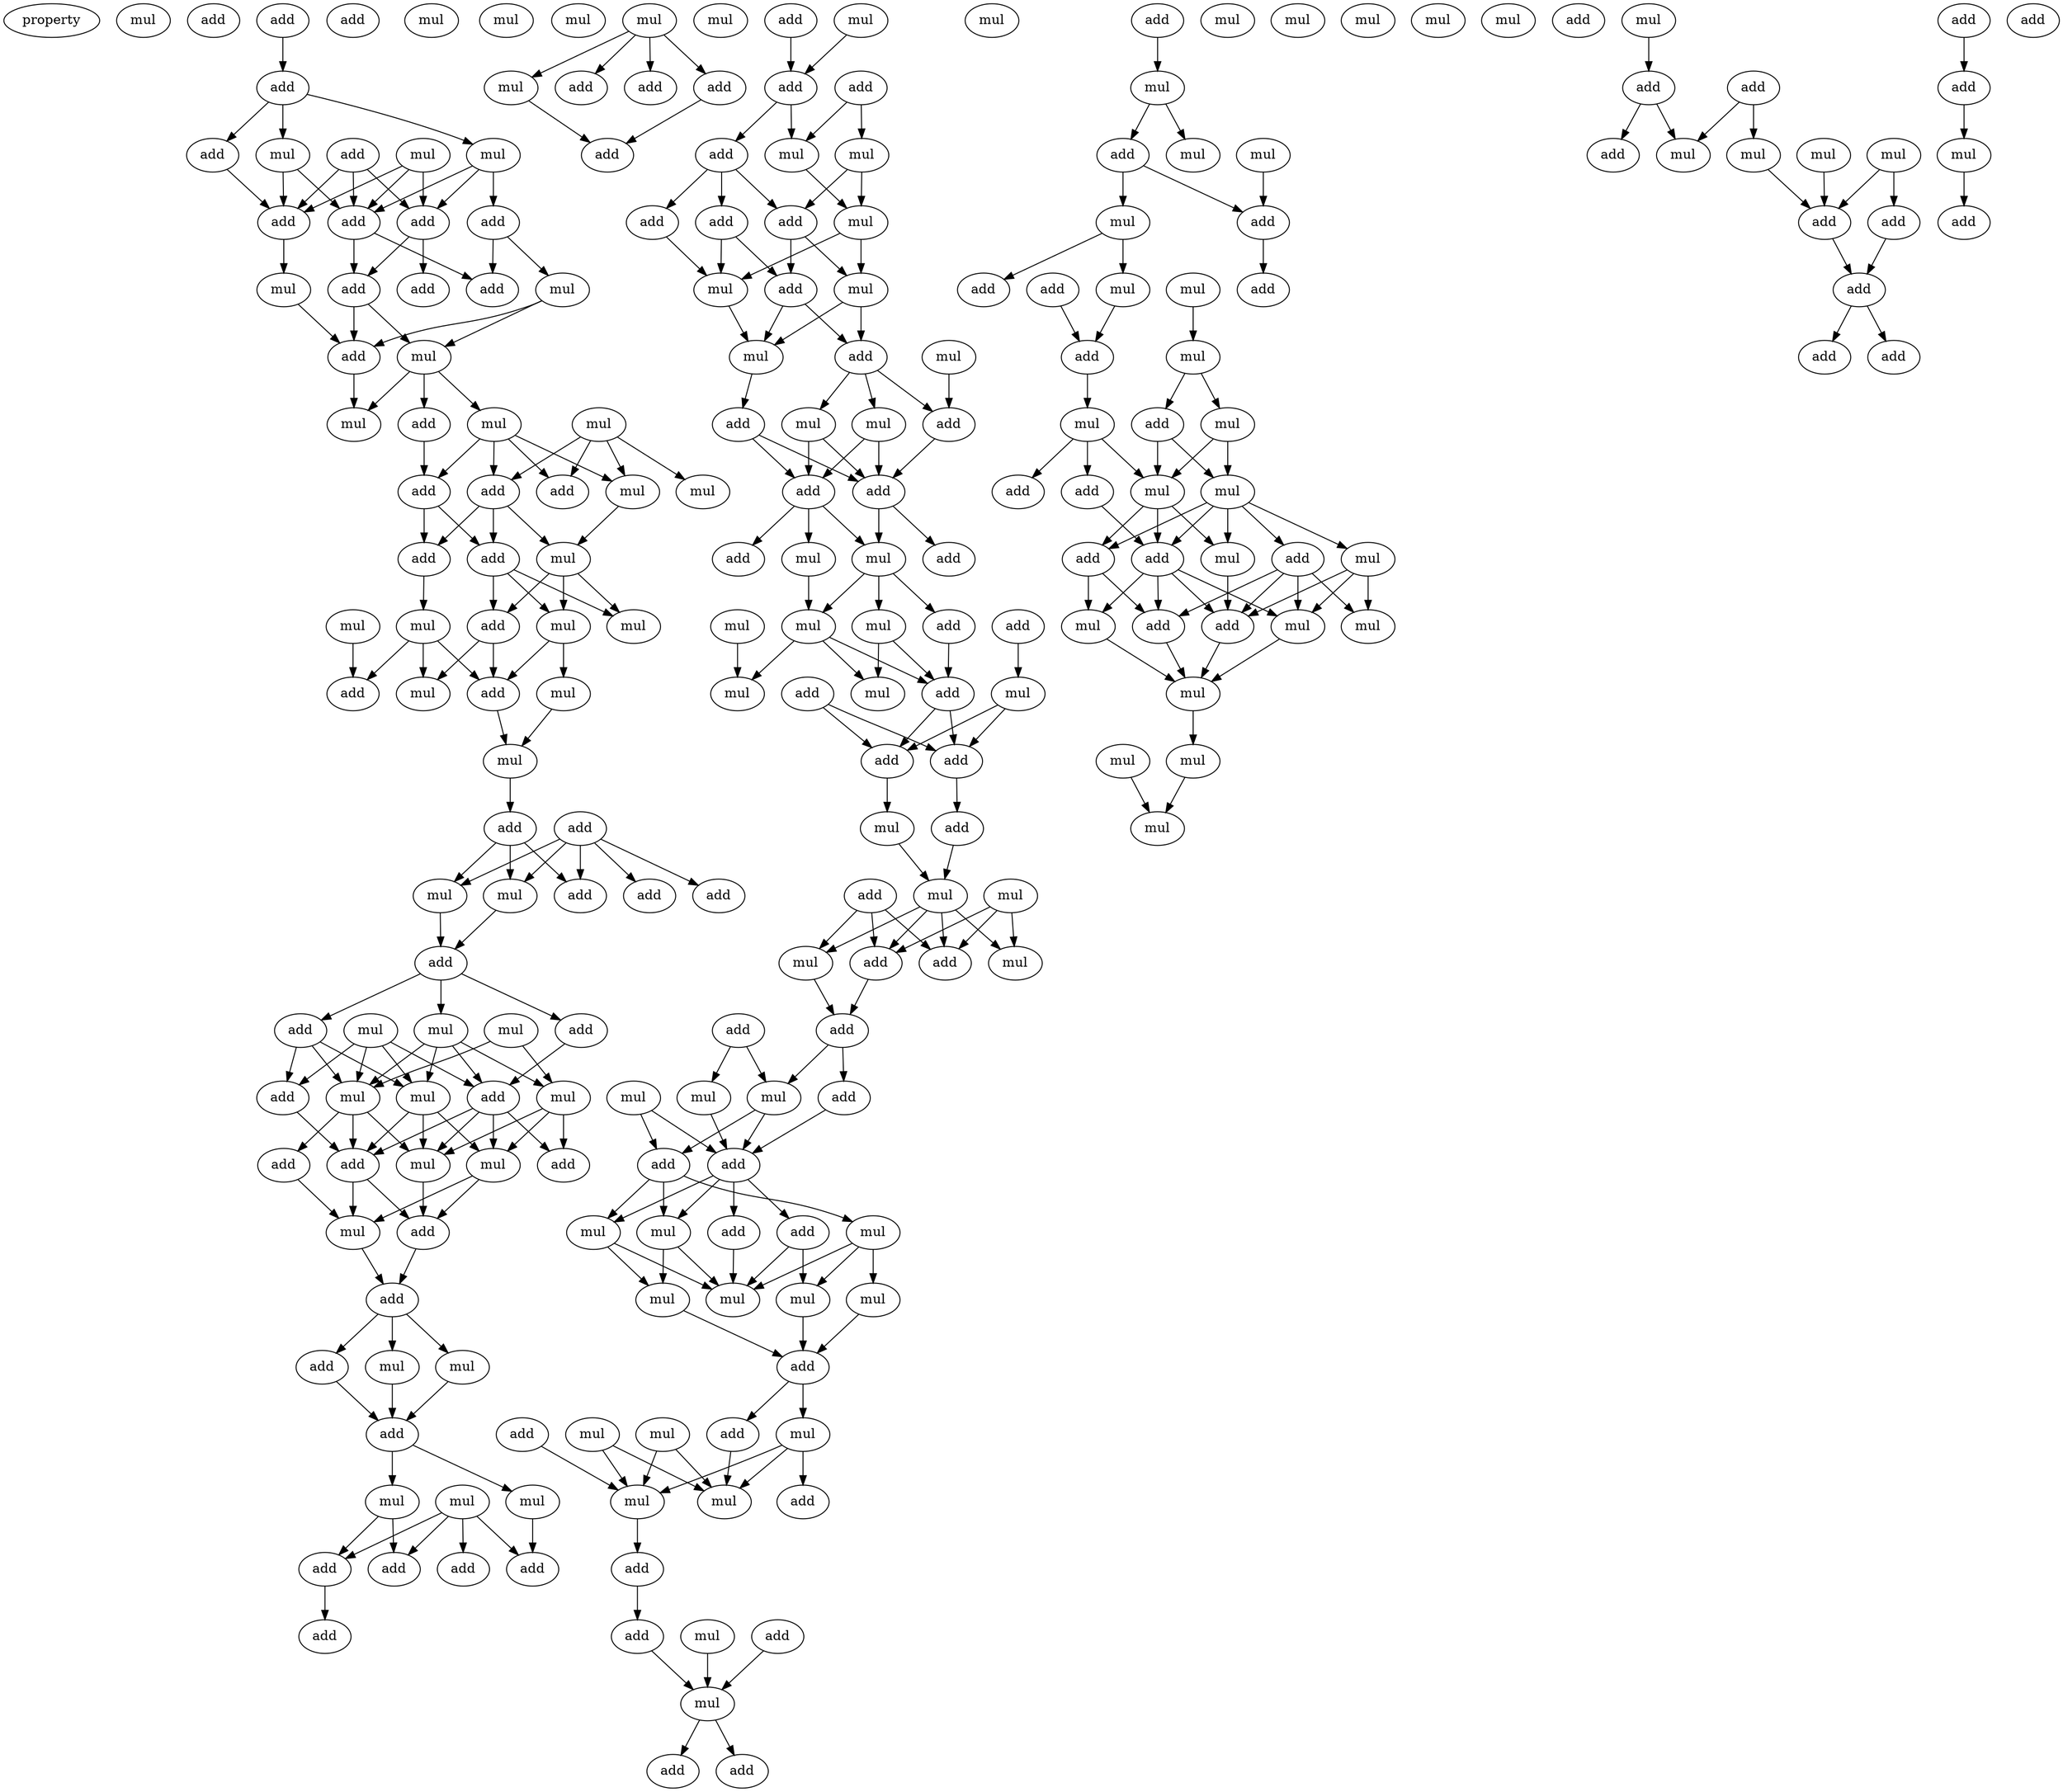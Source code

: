 digraph {
    node [fontcolor=black]
    property [mul=2,lf=1.4]
    0 [ label = mul ];
    1 [ label = add ];
    2 [ label = add ];
    3 [ label = add ];
    4 [ label = mul ];
    5 [ label = add ];
    6 [ label = mul ];
    7 [ label = add ];
    8 [ label = mul ];
    9 [ label = add ];
    10 [ label = add ];
    11 [ label = add ];
    12 [ label = add ];
    13 [ label = add ];
    14 [ label = mul ];
    15 [ label = mul ];
    16 [ label = add ];
    17 [ label = add ];
    18 [ label = mul ];
    19 [ label = add ];
    20 [ label = mul ];
    21 [ label = add ];
    22 [ label = mul ];
    23 [ label = mul ];
    24 [ label = add ];
    25 [ label = mul ];
    26 [ label = add ];
    27 [ label = add ];
    28 [ label = add ];
    29 [ label = mul ];
    30 [ label = add ];
    31 [ label = mul ];
    32 [ label = add ];
    33 [ label = mul ];
    34 [ label = mul ];
    35 [ label = mul ];
    36 [ label = mul ];
    37 [ label = add ];
    38 [ label = add ];
    39 [ label = mul ];
    40 [ label = mul ];
    41 [ label = add ];
    42 [ label = mul ];
    43 [ label = add ];
    44 [ label = add ];
    45 [ label = add ];
    46 [ label = mul ];
    47 [ label = add ];
    48 [ label = add ];
    49 [ label = mul ];
    50 [ label = add ];
    51 [ label = add ];
    52 [ label = mul ];
    53 [ label = add ];
    54 [ label = mul ];
    55 [ label = mul ];
    56 [ label = mul ];
    57 [ label = add ];
    58 [ label = add ];
    59 [ label = mul ];
    60 [ label = mul ];
    61 [ label = mul ];
    62 [ label = add ];
    63 [ label = add ];
    64 [ label = add ];
    65 [ label = mul ];
    66 [ label = mul ];
    67 [ label = add ];
    68 [ label = add ];
    69 [ label = add ];
    70 [ label = mul ];
    71 [ label = mul ];
    72 [ label = mul ];
    73 [ label = mul ];
    74 [ label = add ];
    75 [ label = mul ];
    76 [ label = mul ];
    77 [ label = mul ];
    78 [ label = add ];
    79 [ label = add ];
    80 [ label = add ];
    81 [ label = add ];
    82 [ label = mul ];
    83 [ label = add ];
    84 [ label = mul ];
    85 [ label = mul ];
    86 [ label = add ];
    87 [ label = add ];
    88 [ label = add ];
    89 [ label = add ];
    90 [ label = mul ];
    91 [ label = add ];
    92 [ label = mul ];
    93 [ label = add ];
    94 [ label = add ];
    95 [ label = mul ];
    96 [ label = mul ];
    97 [ label = add ];
    98 [ label = add ];
    99 [ label = add ];
    100 [ label = mul ];
    101 [ label = add ];
    102 [ label = mul ];
    103 [ label = add ];
    104 [ label = mul ];
    105 [ label = add ];
    106 [ label = mul ];
    107 [ label = mul ];
    108 [ label = mul ];
    109 [ label = add ];
    110 [ label = add ];
    111 [ label = mul ];
    112 [ label = add ];
    113 [ label = add ];
    114 [ label = add ];
    115 [ label = mul ];
    116 [ label = add ];
    117 [ label = mul ];
    118 [ label = mul ];
    119 [ label = add ];
    120 [ label = mul ];
    121 [ label = mul ];
    122 [ label = add ];
    123 [ label = mul ];
    124 [ label = mul ];
    125 [ label = mul ];
    126 [ label = add ];
    127 [ label = add ];
    128 [ label = add ];
    129 [ label = add ];
    130 [ label = add ];
    131 [ label = mul ];
    132 [ label = mul ];
    133 [ label = mul ];
    134 [ label = add ];
    135 [ label = mul ];
    136 [ label = add ];
    137 [ label = add ];
    138 [ label = mul ];
    139 [ label = add ];
    140 [ label = add ];
    141 [ label = mul ];
    142 [ label = mul ];
    143 [ label = add ];
    144 [ label = mul ];
    145 [ label = add ];
    146 [ label = add ];
    147 [ label = add ];
    148 [ label = mul ];
    149 [ label = mul ];
    150 [ label = mul ];
    151 [ label = add ];
    152 [ label = mul ];
    153 [ label = mul ];
    154 [ label = mul ];
    155 [ label = mul ];
    156 [ label = add ];
    157 [ label = add ];
    158 [ label = mul ];
    159 [ label = mul ];
    160 [ label = mul ];
    161 [ label = add ];
    162 [ label = add ];
    163 [ label = mul ];
    164 [ label = mul ];
    165 [ label = add ];
    166 [ label = mul ];
    167 [ label = add ];
    168 [ label = mul ];
    169 [ label = add ];
    170 [ label = mul ];
    171 [ label = add ];
    172 [ label = add ];
    173 [ label = add ];
    174 [ label = mul ];
    175 [ label = mul ];
    176 [ label = mul ];
    177 [ label = add ];
    178 [ label = mul ];
    179 [ label = add ];
    180 [ label = add ];
    181 [ label = mul ];
    182 [ label = add ];
    183 [ label = add ];
    184 [ label = mul ];
    185 [ label = mul ];
    186 [ label = add ];
    187 [ label = mul ];
    188 [ label = add ];
    189 [ label = mul ];
    190 [ label = add ];
    191 [ label = add ];
    192 [ label = mul ];
    193 [ label = mul ];
    194 [ label = add ];
    195 [ label = add ];
    196 [ label = mul ];
    197 [ label = add ];
    198 [ label = mul ];
    199 [ label = mul ];
    200 [ label = mul ];
    201 [ label = add ];
    202 [ label = add ];
    203 [ label = mul ];
    204 [ label = mul ];
    205 [ label = mul ];
    206 [ label = mul ];
    207 [ label = mul ];
    208 [ label = mul ];
    209 [ label = mul ];
    210 [ label = mul ];
    211 [ label = mul ];
    212 [ label = mul ];
    213 [ label = add ];
    214 [ label = mul ];
    215 [ label = add ];
    216 [ label = add ];
    217 [ label = mul ];
    218 [ label = mul ];
    219 [ label = mul ];
    220 [ label = add ];
    221 [ label = mul ];
    222 [ label = add ];
    223 [ label = add ];
    224 [ label = add ];
    225 [ label = add ];
    226 [ label = add ];
    227 [ label = add ];
    228 [ label = add ];
    229 [ label = mul ];
    230 [ label = add ];
    231 [ label = add ];
    2 -> 3 [ name = 0 ];
    3 -> 5 [ name = 1 ];
    3 -> 6 [ name = 2 ];
    3 -> 8 [ name = 3 ];
    4 -> 9 [ name = 4 ];
    4 -> 10 [ name = 5 ];
    4 -> 11 [ name = 6 ];
    5 -> 11 [ name = 7 ];
    6 -> 10 [ name = 8 ];
    6 -> 11 [ name = 9 ];
    7 -> 9 [ name = 10 ];
    7 -> 10 [ name = 11 ];
    7 -> 11 [ name = 12 ];
    8 -> 9 [ name = 13 ];
    8 -> 10 [ name = 14 ];
    8 -> 12 [ name = 15 ];
    9 -> 13 [ name = 16 ];
    9 -> 16 [ name = 17 ];
    10 -> 13 [ name = 18 ];
    10 -> 17 [ name = 19 ];
    11 -> 15 [ name = 20 ];
    12 -> 14 [ name = 21 ];
    12 -> 17 [ name = 22 ];
    13 -> 18 [ name = 23 ];
    13 -> 19 [ name = 24 ];
    14 -> 18 [ name = 25 ];
    14 -> 19 [ name = 26 ];
    15 -> 19 [ name = 27 ];
    18 -> 20 [ name = 28 ];
    18 -> 23 [ name = 29 ];
    18 -> 24 [ name = 30 ];
    19 -> 23 [ name = 31 ];
    20 -> 26 [ name = 32 ];
    20 -> 27 [ name = 33 ];
    20 -> 28 [ name = 34 ];
    20 -> 29 [ name = 35 ];
    22 -> 25 [ name = 36 ];
    22 -> 27 [ name = 37 ];
    22 -> 28 [ name = 38 ];
    22 -> 29 [ name = 39 ];
    24 -> 26 [ name = 40 ];
    26 -> 30 [ name = 41 ];
    26 -> 32 [ name = 42 ];
    28 -> 30 [ name = 43 ];
    28 -> 31 [ name = 44 ];
    28 -> 32 [ name = 45 ];
    29 -> 31 [ name = 46 ];
    30 -> 34 [ name = 47 ];
    31 -> 33 [ name = 48 ];
    31 -> 35 [ name = 49 ];
    31 -> 37 [ name = 50 ];
    32 -> 33 [ name = 51 ];
    32 -> 35 [ name = 52 ];
    32 -> 37 [ name = 53 ];
    34 -> 38 [ name = 54 ];
    34 -> 40 [ name = 55 ];
    34 -> 41 [ name = 56 ];
    35 -> 39 [ name = 57 ];
    35 -> 41 [ name = 58 ];
    36 -> 38 [ name = 59 ];
    37 -> 40 [ name = 60 ];
    37 -> 41 [ name = 61 ];
    39 -> 42 [ name = 62 ];
    41 -> 42 [ name = 63 ];
    42 -> 44 [ name = 64 ];
    43 -> 45 [ name = 65 ];
    43 -> 46 [ name = 66 ];
    43 -> 47 [ name = 67 ];
    43 -> 48 [ name = 68 ];
    43 -> 49 [ name = 69 ];
    44 -> 46 [ name = 70 ];
    44 -> 48 [ name = 71 ];
    44 -> 49 [ name = 72 ];
    46 -> 50 [ name = 73 ];
    49 -> 50 [ name = 74 ];
    50 -> 51 [ name = 75 ];
    50 -> 52 [ name = 76 ];
    50 -> 53 [ name = 77 ];
    51 -> 57 [ name = 78 ];
    52 -> 56 [ name = 79 ];
    52 -> 57 [ name = 80 ];
    52 -> 59 [ name = 81 ];
    52 -> 60 [ name = 82 ];
    53 -> 56 [ name = 83 ];
    53 -> 58 [ name = 84 ];
    53 -> 60 [ name = 85 ];
    54 -> 56 [ name = 86 ];
    54 -> 59 [ name = 87 ];
    55 -> 56 [ name = 88 ];
    55 -> 57 [ name = 89 ];
    55 -> 58 [ name = 90 ];
    55 -> 60 [ name = 91 ];
    56 -> 62 [ name = 92 ];
    56 -> 64 [ name = 93 ];
    56 -> 65 [ name = 94 ];
    57 -> 61 [ name = 95 ];
    57 -> 63 [ name = 96 ];
    57 -> 64 [ name = 97 ];
    57 -> 65 [ name = 98 ];
    58 -> 64 [ name = 99 ];
    59 -> 61 [ name = 100 ];
    59 -> 63 [ name = 101 ];
    59 -> 65 [ name = 102 ];
    60 -> 61 [ name = 103 ];
    60 -> 64 [ name = 104 ];
    60 -> 65 [ name = 105 ];
    61 -> 66 [ name = 106 ];
    61 -> 67 [ name = 107 ];
    62 -> 66 [ name = 108 ];
    64 -> 66 [ name = 109 ];
    64 -> 67 [ name = 110 ];
    65 -> 67 [ name = 111 ];
    66 -> 68 [ name = 112 ];
    67 -> 68 [ name = 113 ];
    68 -> 69 [ name = 114 ];
    68 -> 72 [ name = 115 ];
    68 -> 73 [ name = 116 ];
    69 -> 74 [ name = 117 ];
    72 -> 74 [ name = 118 ];
    73 -> 74 [ name = 119 ];
    74 -> 75 [ name = 120 ];
    74 -> 77 [ name = 121 ];
    75 -> 78 [ name = 122 ];
    76 -> 78 [ name = 123 ];
    76 -> 79 [ name = 124 ];
    76 -> 80 [ name = 125 ];
    76 -> 81 [ name = 126 ];
    77 -> 79 [ name = 127 ];
    77 -> 80 [ name = 128 ];
    80 -> 83 [ name = 129 ];
    84 -> 85 [ name = 130 ];
    84 -> 86 [ name = 131 ];
    84 -> 87 [ name = 132 ];
    84 -> 88 [ name = 133 ];
    85 -> 89 [ name = 134 ];
    88 -> 89 [ name = 135 ];
    91 -> 94 [ name = 136 ];
    92 -> 94 [ name = 137 ];
    93 -> 95 [ name = 138 ];
    93 -> 96 [ name = 139 ];
    94 -> 96 [ name = 140 ];
    94 -> 97 [ name = 141 ];
    95 -> 99 [ name = 142 ];
    95 -> 100 [ name = 143 ];
    96 -> 100 [ name = 144 ];
    97 -> 98 [ name = 145 ];
    97 -> 99 [ name = 146 ];
    97 -> 101 [ name = 147 ];
    98 -> 102 [ name = 148 ];
    98 -> 103 [ name = 149 ];
    99 -> 103 [ name = 150 ];
    99 -> 104 [ name = 151 ];
    100 -> 102 [ name = 152 ];
    100 -> 104 [ name = 153 ];
    101 -> 102 [ name = 154 ];
    102 -> 107 [ name = 155 ];
    103 -> 105 [ name = 156 ];
    103 -> 107 [ name = 157 ];
    104 -> 105 [ name = 158 ];
    104 -> 107 [ name = 159 ];
    105 -> 108 [ name = 160 ];
    105 -> 110 [ name = 161 ];
    105 -> 111 [ name = 162 ];
    106 -> 110 [ name = 163 ];
    107 -> 109 [ name = 164 ];
    108 -> 112 [ name = 165 ];
    108 -> 113 [ name = 166 ];
    109 -> 112 [ name = 167 ];
    109 -> 113 [ name = 168 ];
    110 -> 113 [ name = 169 ];
    111 -> 112 [ name = 170 ];
    111 -> 113 [ name = 171 ];
    112 -> 114 [ name = 172 ];
    112 -> 115 [ name = 173 ];
    112 -> 117 [ name = 174 ];
    113 -> 116 [ name = 175 ];
    113 -> 117 [ name = 176 ];
    115 -> 120 [ name = 177 ];
    117 -> 119 [ name = 178 ];
    117 -> 120 [ name = 179 ];
    117 -> 121 [ name = 180 ];
    118 -> 124 [ name = 181 ];
    119 -> 127 [ name = 182 ];
    120 -> 124 [ name = 183 ];
    120 -> 125 [ name = 184 ];
    120 -> 127 [ name = 185 ];
    121 -> 125 [ name = 186 ];
    121 -> 127 [ name = 187 ];
    122 -> 123 [ name = 188 ];
    123 -> 128 [ name = 189 ];
    123 -> 129 [ name = 190 ];
    126 -> 128 [ name = 191 ];
    126 -> 129 [ name = 192 ];
    127 -> 128 [ name = 193 ];
    127 -> 129 [ name = 194 ];
    128 -> 131 [ name = 195 ];
    129 -> 130 [ name = 196 ];
    130 -> 133 [ name = 197 ];
    131 -> 133 [ name = 198 ];
    132 -> 136 [ name = 199 ];
    132 -> 137 [ name = 200 ];
    132 -> 138 [ name = 201 ];
    133 -> 135 [ name = 202 ];
    133 -> 136 [ name = 203 ];
    133 -> 137 [ name = 204 ];
    133 -> 138 [ name = 205 ];
    134 -> 135 [ name = 206 ];
    134 -> 136 [ name = 207 ];
    134 -> 137 [ name = 208 ];
    135 -> 140 [ name = 209 ];
    137 -> 140 [ name = 210 ];
    139 -> 141 [ name = 211 ];
    139 -> 144 [ name = 212 ];
    140 -> 143 [ name = 213 ];
    140 -> 144 [ name = 214 ];
    141 -> 145 [ name = 215 ];
    142 -> 145 [ name = 216 ];
    142 -> 146 [ name = 217 ];
    143 -> 145 [ name = 218 ];
    144 -> 145 [ name = 219 ];
    144 -> 146 [ name = 220 ];
    145 -> 147 [ name = 221 ];
    145 -> 148 [ name = 222 ];
    145 -> 150 [ name = 223 ];
    145 -> 151 [ name = 224 ];
    146 -> 148 [ name = 225 ];
    146 -> 149 [ name = 226 ];
    146 -> 150 [ name = 227 ];
    147 -> 154 [ name = 228 ];
    147 -> 155 [ name = 229 ];
    148 -> 152 [ name = 230 ];
    148 -> 154 [ name = 231 ];
    149 -> 153 [ name = 232 ];
    149 -> 154 [ name = 233 ];
    149 -> 155 [ name = 234 ];
    150 -> 152 [ name = 235 ];
    150 -> 154 [ name = 236 ];
    151 -> 154 [ name = 237 ];
    152 -> 156 [ name = 238 ];
    153 -> 156 [ name = 239 ];
    155 -> 156 [ name = 240 ];
    156 -> 158 [ name = 241 ];
    156 -> 161 [ name = 242 ];
    157 -> 163 [ name = 243 ];
    158 -> 162 [ name = 244 ];
    158 -> 163 [ name = 245 ];
    158 -> 164 [ name = 246 ];
    159 -> 163 [ name = 247 ];
    159 -> 164 [ name = 248 ];
    160 -> 163 [ name = 249 ];
    160 -> 164 [ name = 250 ];
    161 -> 164 [ name = 251 ];
    163 -> 165 [ name = 252 ];
    165 -> 167 [ name = 253 ];
    167 -> 170 [ name = 254 ];
    168 -> 170 [ name = 255 ];
    169 -> 170 [ name = 256 ];
    170 -> 172 [ name = 257 ];
    170 -> 173 [ name = 258 ];
    171 -> 174 [ name = 259 ];
    174 -> 175 [ name = 260 ];
    174 -> 177 [ name = 261 ];
    176 -> 179 [ name = 262 ];
    177 -> 178 [ name = 263 ];
    177 -> 179 [ name = 264 ];
    178 -> 183 [ name = 265 ];
    178 -> 184 [ name = 266 ];
    179 -> 182 [ name = 267 ];
    180 -> 186 [ name = 268 ];
    181 -> 185 [ name = 269 ];
    184 -> 186 [ name = 270 ];
    185 -> 188 [ name = 271 ];
    185 -> 189 [ name = 272 ];
    186 -> 187 [ name = 273 ];
    187 -> 190 [ name = 274 ];
    187 -> 191 [ name = 275 ];
    187 -> 193 [ name = 276 ];
    188 -> 192 [ name = 277 ];
    188 -> 193 [ name = 278 ];
    189 -> 192 [ name = 279 ];
    189 -> 193 [ name = 280 ];
    190 -> 194 [ name = 281 ];
    192 -> 194 [ name = 282 ];
    192 -> 195 [ name = 283 ];
    192 -> 196 [ name = 284 ];
    192 -> 197 [ name = 285 ];
    192 -> 198 [ name = 286 ];
    193 -> 194 [ name = 287 ];
    193 -> 197 [ name = 288 ];
    193 -> 198 [ name = 289 ];
    194 -> 200 [ name = 290 ];
    194 -> 201 [ name = 291 ];
    194 -> 202 [ name = 292 ];
    194 -> 203 [ name = 293 ];
    195 -> 199 [ name = 294 ];
    195 -> 200 [ name = 295 ];
    195 -> 201 [ name = 296 ];
    195 -> 202 [ name = 297 ];
    196 -> 199 [ name = 298 ];
    196 -> 200 [ name = 299 ];
    196 -> 202 [ name = 300 ];
    197 -> 201 [ name = 301 ];
    197 -> 203 [ name = 302 ];
    198 -> 202 [ name = 303 ];
    200 -> 204 [ name = 304 ];
    201 -> 204 [ name = 305 ];
    202 -> 204 [ name = 306 ];
    203 -> 204 [ name = 307 ];
    204 -> 209 [ name = 308 ];
    206 -> 210 [ name = 309 ];
    209 -> 210 [ name = 310 ];
    214 -> 215 [ name = 311 ];
    215 -> 219 [ name = 312 ];
    215 -> 220 [ name = 313 ];
    216 -> 217 [ name = 314 ];
    216 -> 219 [ name = 315 ];
    217 -> 223 [ name = 316 ];
    218 -> 223 [ name = 317 ];
    221 -> 222 [ name = 318 ];
    221 -> 223 [ name = 319 ];
    222 -> 224 [ name = 320 ];
    223 -> 224 [ name = 321 ];
    224 -> 225 [ name = 322 ];
    224 -> 227 [ name = 323 ];
    226 -> 228 [ name = 324 ];
    228 -> 229 [ name = 325 ];
    229 -> 231 [ name = 326 ];
}
